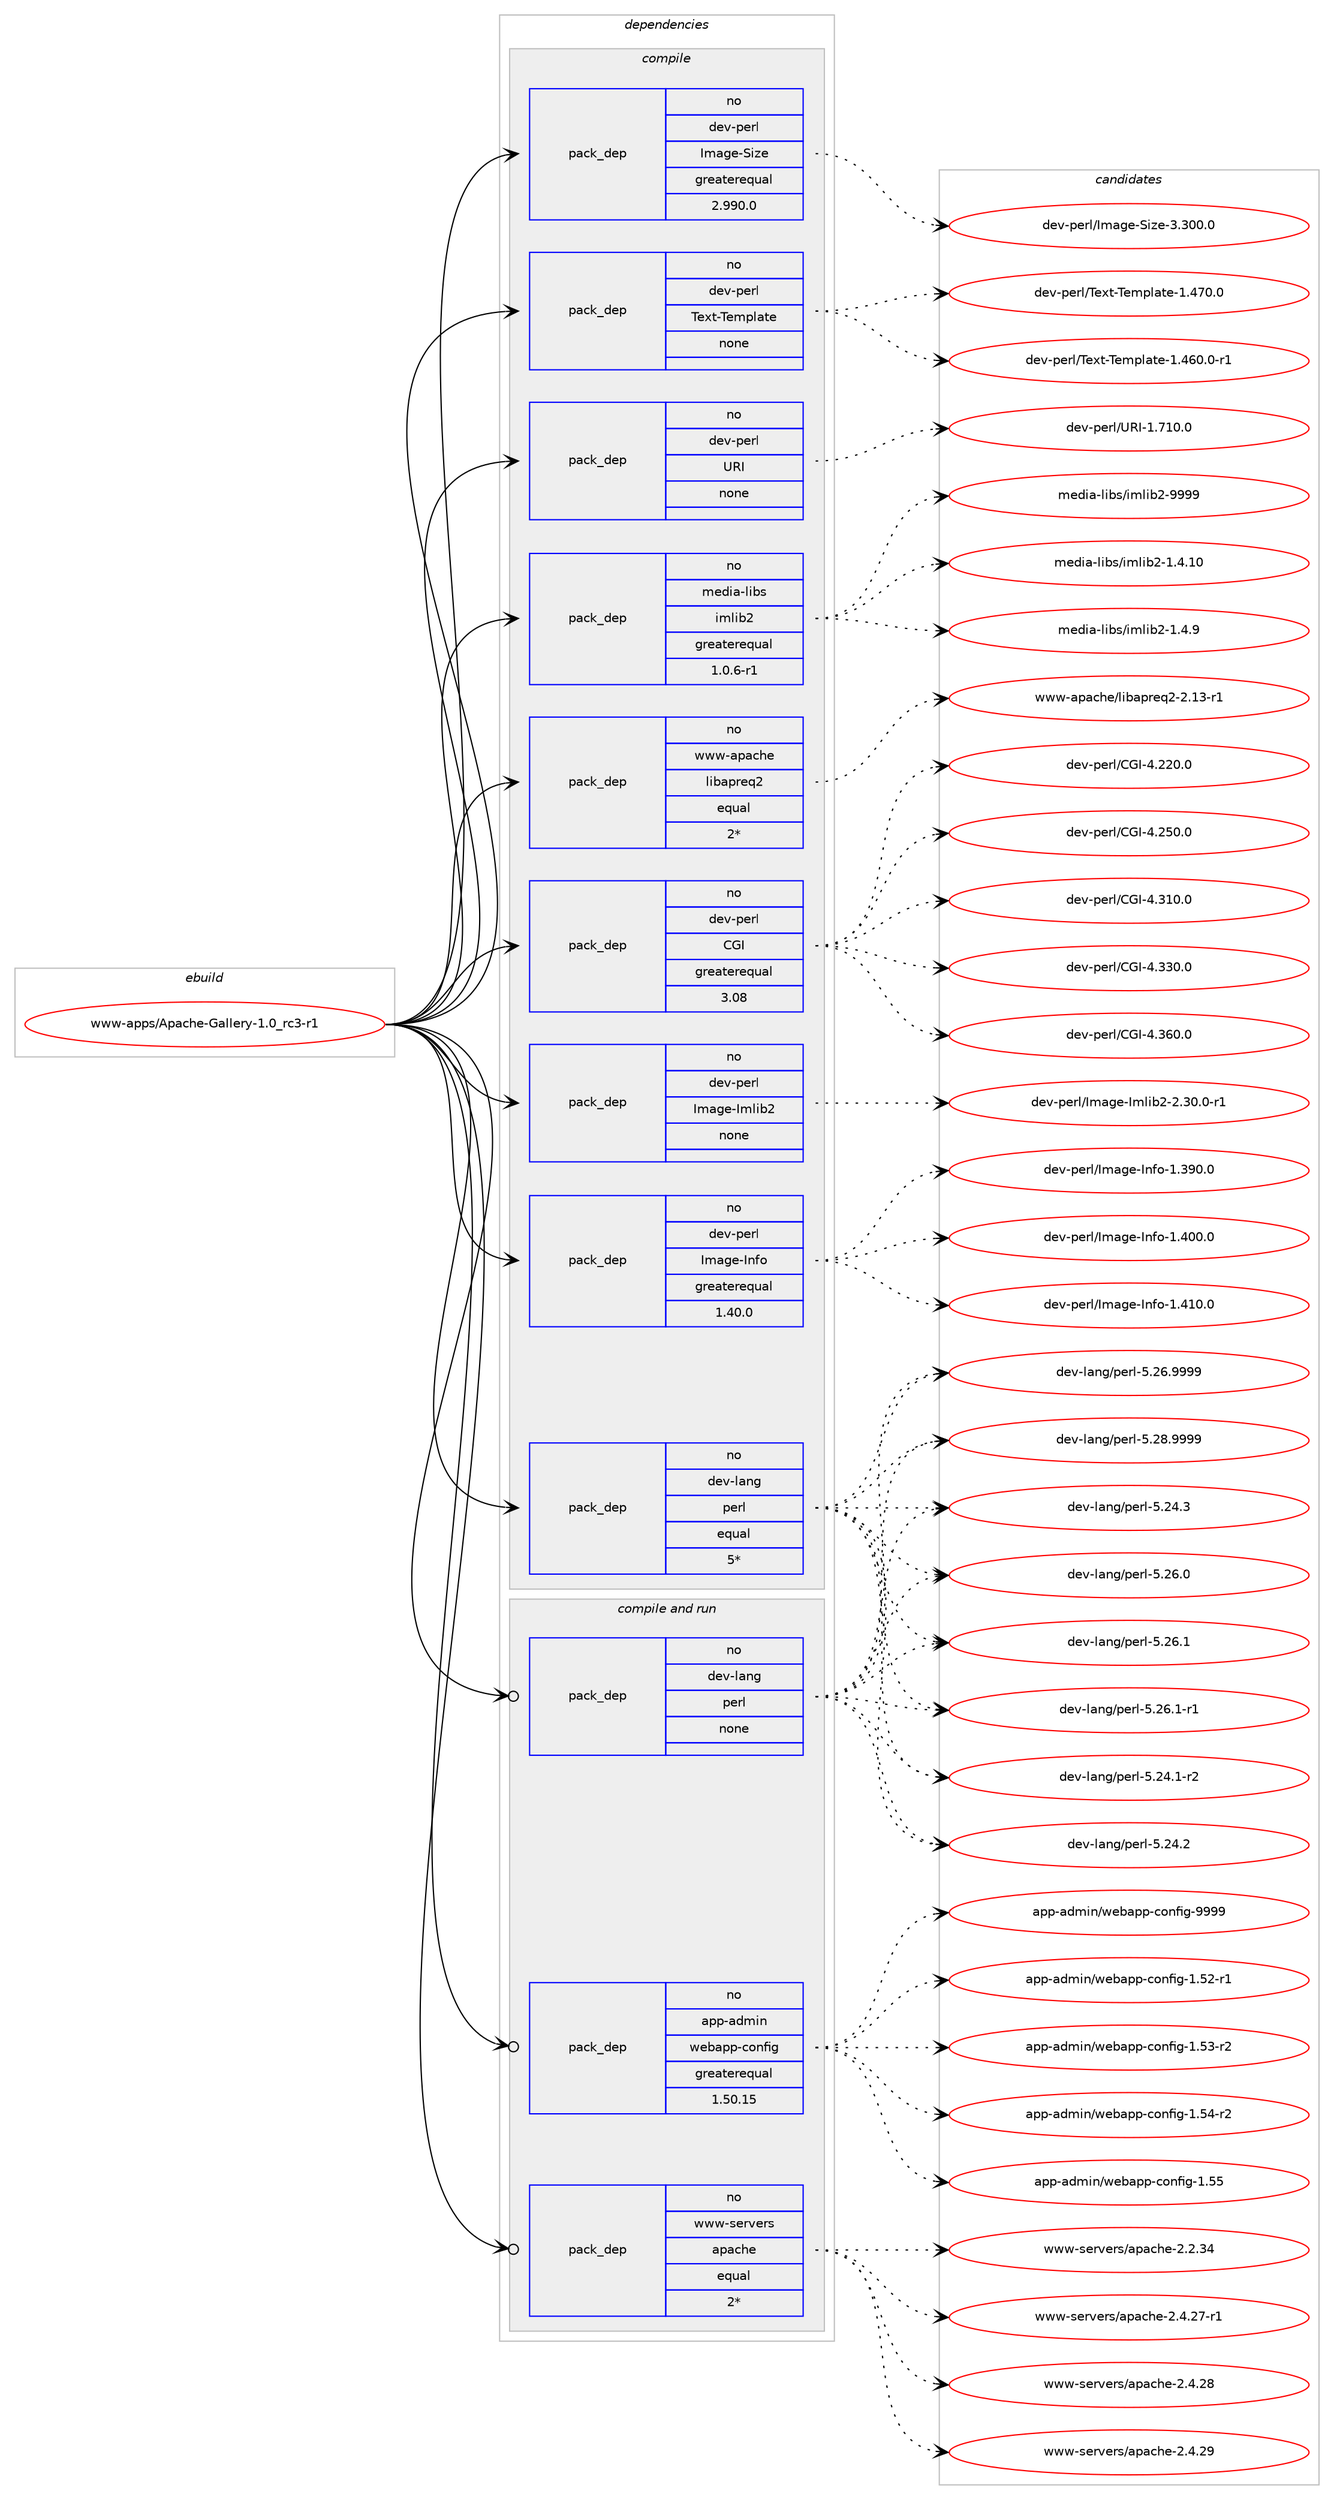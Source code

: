 digraph prolog {

# *************
# Graph options
# *************

newrank=true;
concentrate=true;
compound=true;
graph [rankdir=LR,fontname=Helvetica,fontsize=10,ranksep=1.5];#, ranksep=2.5, nodesep=0.2];
edge  [arrowhead=vee];
node  [fontname=Helvetica,fontsize=10];

# **********
# The ebuild
# **********

subgraph cluster_leftcol {
color=gray;
rank=same;
label=<<i>ebuild</i>>;
id [label="www-apps/Apache-Gallery-1.0_rc3-r1", color=red, width=4, href="../www-apps/Apache-Gallery-1.0_rc3-r1.svg"];
}

# ****************
# The dependencies
# ****************

subgraph cluster_midcol {
color=gray;
label=<<i>dependencies</i>>;
subgraph cluster_compile {
fillcolor="#eeeeee";
style=filled;
label=<<i>compile</i>>;
subgraph pack371458 {
dependency499763 [label=<<TABLE BORDER="0" CELLBORDER="1" CELLSPACING="0" CELLPADDING="4" WIDTH="220"><TR><TD ROWSPAN="6" CELLPADDING="30">pack_dep</TD></TR><TR><TD WIDTH="110">no</TD></TR><TR><TD>dev-lang</TD></TR><TR><TD>perl</TD></TR><TR><TD>equal</TD></TR><TR><TD>5*</TD></TR></TABLE>>, shape=none, color=blue];
}
id:e -> dependency499763:w [weight=20,style="solid",arrowhead="vee"];
subgraph pack371459 {
dependency499764 [label=<<TABLE BORDER="0" CELLBORDER="1" CELLSPACING="0" CELLPADDING="4" WIDTH="220"><TR><TD ROWSPAN="6" CELLPADDING="30">pack_dep</TD></TR><TR><TD WIDTH="110">no</TD></TR><TR><TD>dev-perl</TD></TR><TR><TD>CGI</TD></TR><TR><TD>greaterequal</TD></TR><TR><TD>3.08</TD></TR></TABLE>>, shape=none, color=blue];
}
id:e -> dependency499764:w [weight=20,style="solid",arrowhead="vee"];
subgraph pack371460 {
dependency499765 [label=<<TABLE BORDER="0" CELLBORDER="1" CELLSPACING="0" CELLPADDING="4" WIDTH="220"><TR><TD ROWSPAN="6" CELLPADDING="30">pack_dep</TD></TR><TR><TD WIDTH="110">no</TD></TR><TR><TD>dev-perl</TD></TR><TR><TD>Image-Imlib2</TD></TR><TR><TD>none</TD></TR><TR><TD></TD></TR></TABLE>>, shape=none, color=blue];
}
id:e -> dependency499765:w [weight=20,style="solid",arrowhead="vee"];
subgraph pack371461 {
dependency499766 [label=<<TABLE BORDER="0" CELLBORDER="1" CELLSPACING="0" CELLPADDING="4" WIDTH="220"><TR><TD ROWSPAN="6" CELLPADDING="30">pack_dep</TD></TR><TR><TD WIDTH="110">no</TD></TR><TR><TD>dev-perl</TD></TR><TR><TD>Image-Info</TD></TR><TR><TD>greaterequal</TD></TR><TR><TD>1.40.0</TD></TR></TABLE>>, shape=none, color=blue];
}
id:e -> dependency499766:w [weight=20,style="solid",arrowhead="vee"];
subgraph pack371462 {
dependency499767 [label=<<TABLE BORDER="0" CELLBORDER="1" CELLSPACING="0" CELLPADDING="4" WIDTH="220"><TR><TD ROWSPAN="6" CELLPADDING="30">pack_dep</TD></TR><TR><TD WIDTH="110">no</TD></TR><TR><TD>dev-perl</TD></TR><TR><TD>Image-Size</TD></TR><TR><TD>greaterequal</TD></TR><TR><TD>2.990.0</TD></TR></TABLE>>, shape=none, color=blue];
}
id:e -> dependency499767:w [weight=20,style="solid",arrowhead="vee"];
subgraph pack371463 {
dependency499768 [label=<<TABLE BORDER="0" CELLBORDER="1" CELLSPACING="0" CELLPADDING="4" WIDTH="220"><TR><TD ROWSPAN="6" CELLPADDING="30">pack_dep</TD></TR><TR><TD WIDTH="110">no</TD></TR><TR><TD>dev-perl</TD></TR><TR><TD>Text-Template</TD></TR><TR><TD>none</TD></TR><TR><TD></TD></TR></TABLE>>, shape=none, color=blue];
}
id:e -> dependency499768:w [weight=20,style="solid",arrowhead="vee"];
subgraph pack371464 {
dependency499769 [label=<<TABLE BORDER="0" CELLBORDER="1" CELLSPACING="0" CELLPADDING="4" WIDTH="220"><TR><TD ROWSPAN="6" CELLPADDING="30">pack_dep</TD></TR><TR><TD WIDTH="110">no</TD></TR><TR><TD>dev-perl</TD></TR><TR><TD>URI</TD></TR><TR><TD>none</TD></TR><TR><TD></TD></TR></TABLE>>, shape=none, color=blue];
}
id:e -> dependency499769:w [weight=20,style="solid",arrowhead="vee"];
subgraph pack371465 {
dependency499770 [label=<<TABLE BORDER="0" CELLBORDER="1" CELLSPACING="0" CELLPADDING="4" WIDTH="220"><TR><TD ROWSPAN="6" CELLPADDING="30">pack_dep</TD></TR><TR><TD WIDTH="110">no</TD></TR><TR><TD>media-libs</TD></TR><TR><TD>imlib2</TD></TR><TR><TD>greaterequal</TD></TR><TR><TD>1.0.6-r1</TD></TR></TABLE>>, shape=none, color=blue];
}
id:e -> dependency499770:w [weight=20,style="solid",arrowhead="vee"];
subgraph pack371466 {
dependency499771 [label=<<TABLE BORDER="0" CELLBORDER="1" CELLSPACING="0" CELLPADDING="4" WIDTH="220"><TR><TD ROWSPAN="6" CELLPADDING="30">pack_dep</TD></TR><TR><TD WIDTH="110">no</TD></TR><TR><TD>www-apache</TD></TR><TR><TD>libapreq2</TD></TR><TR><TD>equal</TD></TR><TR><TD>2*</TD></TR></TABLE>>, shape=none, color=blue];
}
id:e -> dependency499771:w [weight=20,style="solid",arrowhead="vee"];
}
subgraph cluster_compileandrun {
fillcolor="#eeeeee";
style=filled;
label=<<i>compile and run</i>>;
subgraph pack371467 {
dependency499772 [label=<<TABLE BORDER="0" CELLBORDER="1" CELLSPACING="0" CELLPADDING="4" WIDTH="220"><TR><TD ROWSPAN="6" CELLPADDING="30">pack_dep</TD></TR><TR><TD WIDTH="110">no</TD></TR><TR><TD>app-admin</TD></TR><TR><TD>webapp-config</TD></TR><TR><TD>greaterequal</TD></TR><TR><TD>1.50.15</TD></TR></TABLE>>, shape=none, color=blue];
}
id:e -> dependency499772:w [weight=20,style="solid",arrowhead="odotvee"];
subgraph pack371468 {
dependency499773 [label=<<TABLE BORDER="0" CELLBORDER="1" CELLSPACING="0" CELLPADDING="4" WIDTH="220"><TR><TD ROWSPAN="6" CELLPADDING="30">pack_dep</TD></TR><TR><TD WIDTH="110">no</TD></TR><TR><TD>dev-lang</TD></TR><TR><TD>perl</TD></TR><TR><TD>none</TD></TR><TR><TD></TD></TR></TABLE>>, shape=none, color=blue];
}
id:e -> dependency499773:w [weight=20,style="solid",arrowhead="odotvee"];
subgraph pack371469 {
dependency499774 [label=<<TABLE BORDER="0" CELLBORDER="1" CELLSPACING="0" CELLPADDING="4" WIDTH="220"><TR><TD ROWSPAN="6" CELLPADDING="30">pack_dep</TD></TR><TR><TD WIDTH="110">no</TD></TR><TR><TD>www-servers</TD></TR><TR><TD>apache</TD></TR><TR><TD>equal</TD></TR><TR><TD>2*</TD></TR></TABLE>>, shape=none, color=blue];
}
id:e -> dependency499774:w [weight=20,style="solid",arrowhead="odotvee"];
}
subgraph cluster_run {
fillcolor="#eeeeee";
style=filled;
label=<<i>run</i>>;
}
}

# **************
# The candidates
# **************

subgraph cluster_choices {
rank=same;
color=gray;
label=<<i>candidates</i>>;

subgraph choice371458 {
color=black;
nodesep=1;
choice100101118451089711010347112101114108455346505246494511450 [label="dev-lang/perl-5.24.1-r2", color=red, width=4,href="../dev-lang/perl-5.24.1-r2.svg"];
choice10010111845108971101034711210111410845534650524650 [label="dev-lang/perl-5.24.2", color=red, width=4,href="../dev-lang/perl-5.24.2.svg"];
choice10010111845108971101034711210111410845534650524651 [label="dev-lang/perl-5.24.3", color=red, width=4,href="../dev-lang/perl-5.24.3.svg"];
choice10010111845108971101034711210111410845534650544648 [label="dev-lang/perl-5.26.0", color=red, width=4,href="../dev-lang/perl-5.26.0.svg"];
choice10010111845108971101034711210111410845534650544649 [label="dev-lang/perl-5.26.1", color=red, width=4,href="../dev-lang/perl-5.26.1.svg"];
choice100101118451089711010347112101114108455346505446494511449 [label="dev-lang/perl-5.26.1-r1", color=red, width=4,href="../dev-lang/perl-5.26.1-r1.svg"];
choice10010111845108971101034711210111410845534650544657575757 [label="dev-lang/perl-5.26.9999", color=red, width=4,href="../dev-lang/perl-5.26.9999.svg"];
choice10010111845108971101034711210111410845534650564657575757 [label="dev-lang/perl-5.28.9999", color=red, width=4,href="../dev-lang/perl-5.28.9999.svg"];
dependency499763:e -> choice100101118451089711010347112101114108455346505246494511450:w [style=dotted,weight="100"];
dependency499763:e -> choice10010111845108971101034711210111410845534650524650:w [style=dotted,weight="100"];
dependency499763:e -> choice10010111845108971101034711210111410845534650524651:w [style=dotted,weight="100"];
dependency499763:e -> choice10010111845108971101034711210111410845534650544648:w [style=dotted,weight="100"];
dependency499763:e -> choice10010111845108971101034711210111410845534650544649:w [style=dotted,weight="100"];
dependency499763:e -> choice100101118451089711010347112101114108455346505446494511449:w [style=dotted,weight="100"];
dependency499763:e -> choice10010111845108971101034711210111410845534650544657575757:w [style=dotted,weight="100"];
dependency499763:e -> choice10010111845108971101034711210111410845534650564657575757:w [style=dotted,weight="100"];
}
subgraph choice371459 {
color=black;
nodesep=1;
choice10010111845112101114108476771734552465050484648 [label="dev-perl/CGI-4.220.0", color=red, width=4,href="../dev-perl/CGI-4.220.0.svg"];
choice10010111845112101114108476771734552465053484648 [label="dev-perl/CGI-4.250.0", color=red, width=4,href="../dev-perl/CGI-4.250.0.svg"];
choice10010111845112101114108476771734552465149484648 [label="dev-perl/CGI-4.310.0", color=red, width=4,href="../dev-perl/CGI-4.310.0.svg"];
choice10010111845112101114108476771734552465151484648 [label="dev-perl/CGI-4.330.0", color=red, width=4,href="../dev-perl/CGI-4.330.0.svg"];
choice10010111845112101114108476771734552465154484648 [label="dev-perl/CGI-4.360.0", color=red, width=4,href="../dev-perl/CGI-4.360.0.svg"];
dependency499764:e -> choice10010111845112101114108476771734552465050484648:w [style=dotted,weight="100"];
dependency499764:e -> choice10010111845112101114108476771734552465053484648:w [style=dotted,weight="100"];
dependency499764:e -> choice10010111845112101114108476771734552465149484648:w [style=dotted,weight="100"];
dependency499764:e -> choice10010111845112101114108476771734552465151484648:w [style=dotted,weight="100"];
dependency499764:e -> choice10010111845112101114108476771734552465154484648:w [style=dotted,weight="100"];
}
subgraph choice371460 {
color=black;
nodesep=1;
choice1001011184511210111410847731099710310145731091081059850455046514846484511449 [label="dev-perl/Image-Imlib2-2.30.0-r1", color=red, width=4,href="../dev-perl/Image-Imlib2-2.30.0-r1.svg"];
dependency499765:e -> choice1001011184511210111410847731099710310145731091081059850455046514846484511449:w [style=dotted,weight="100"];
}
subgraph choice371461 {
color=black;
nodesep=1;
choice1001011184511210111410847731099710310145731101021114549465157484648 [label="dev-perl/Image-Info-1.390.0", color=red, width=4,href="../dev-perl/Image-Info-1.390.0.svg"];
choice1001011184511210111410847731099710310145731101021114549465248484648 [label="dev-perl/Image-Info-1.400.0", color=red, width=4,href="../dev-perl/Image-Info-1.400.0.svg"];
choice1001011184511210111410847731099710310145731101021114549465249484648 [label="dev-perl/Image-Info-1.410.0", color=red, width=4,href="../dev-perl/Image-Info-1.410.0.svg"];
dependency499766:e -> choice1001011184511210111410847731099710310145731101021114549465157484648:w [style=dotted,weight="100"];
dependency499766:e -> choice1001011184511210111410847731099710310145731101021114549465248484648:w [style=dotted,weight="100"];
dependency499766:e -> choice1001011184511210111410847731099710310145731101021114549465249484648:w [style=dotted,weight="100"];
}
subgraph choice371462 {
color=black;
nodesep=1;
choice1001011184511210111410847731099710310145831051221014551465148484648 [label="dev-perl/Image-Size-3.300.0", color=red, width=4,href="../dev-perl/Image-Size-3.300.0.svg"];
dependency499767:e -> choice1001011184511210111410847731099710310145831051221014551465148484648:w [style=dotted,weight="100"];
}
subgraph choice371463 {
color=black;
nodesep=1;
choice10010111845112101114108478410112011645841011091121089711610145494652544846484511449 [label="dev-perl/Text-Template-1.460.0-r1", color=red, width=4,href="../dev-perl/Text-Template-1.460.0-r1.svg"];
choice1001011184511210111410847841011201164584101109112108971161014549465255484648 [label="dev-perl/Text-Template-1.470.0", color=red, width=4,href="../dev-perl/Text-Template-1.470.0.svg"];
dependency499768:e -> choice10010111845112101114108478410112011645841011091121089711610145494652544846484511449:w [style=dotted,weight="100"];
dependency499768:e -> choice1001011184511210111410847841011201164584101109112108971161014549465255484648:w [style=dotted,weight="100"];
}
subgraph choice371464 {
color=black;
nodesep=1;
choice10010111845112101114108478582734549465549484648 [label="dev-perl/URI-1.710.0", color=red, width=4,href="../dev-perl/URI-1.710.0.svg"];
dependency499769:e -> choice10010111845112101114108478582734549465549484648:w [style=dotted,weight="100"];
}
subgraph choice371465 {
color=black;
nodesep=1;
choice10910110010597451081059811547105109108105985045494652464948 [label="media-libs/imlib2-1.4.10", color=red, width=4,href="../media-libs/imlib2-1.4.10.svg"];
choice109101100105974510810598115471051091081059850454946524657 [label="media-libs/imlib2-1.4.9", color=red, width=4,href="../media-libs/imlib2-1.4.9.svg"];
choice1091011001059745108105981154710510910810598504557575757 [label="media-libs/imlib2-9999", color=red, width=4,href="../media-libs/imlib2-9999.svg"];
dependency499770:e -> choice10910110010597451081059811547105109108105985045494652464948:w [style=dotted,weight="100"];
dependency499770:e -> choice109101100105974510810598115471051091081059850454946524657:w [style=dotted,weight="100"];
dependency499770:e -> choice1091011001059745108105981154710510910810598504557575757:w [style=dotted,weight="100"];
}
subgraph choice371466 {
color=black;
nodesep=1;
choice119119119459711297991041014710810598971121141011135045504649514511449 [label="www-apache/libapreq2-2.13-r1", color=red, width=4,href="../www-apache/libapreq2-2.13-r1.svg"];
dependency499771:e -> choice119119119459711297991041014710810598971121141011135045504649514511449:w [style=dotted,weight="100"];
}
subgraph choice371467 {
color=black;
nodesep=1;
choice971121124597100109105110471191019897112112459911111010210510345494653504511449 [label="app-admin/webapp-config-1.52-r1", color=red, width=4,href="../app-admin/webapp-config-1.52-r1.svg"];
choice971121124597100109105110471191019897112112459911111010210510345494653514511450 [label="app-admin/webapp-config-1.53-r2", color=red, width=4,href="../app-admin/webapp-config-1.53-r2.svg"];
choice971121124597100109105110471191019897112112459911111010210510345494653524511450 [label="app-admin/webapp-config-1.54-r2", color=red, width=4,href="../app-admin/webapp-config-1.54-r2.svg"];
choice97112112459710010910511047119101989711211245991111101021051034549465353 [label="app-admin/webapp-config-1.55", color=red, width=4,href="../app-admin/webapp-config-1.55.svg"];
choice97112112459710010910511047119101989711211245991111101021051034557575757 [label="app-admin/webapp-config-9999", color=red, width=4,href="../app-admin/webapp-config-9999.svg"];
dependency499772:e -> choice971121124597100109105110471191019897112112459911111010210510345494653504511449:w [style=dotted,weight="100"];
dependency499772:e -> choice971121124597100109105110471191019897112112459911111010210510345494653514511450:w [style=dotted,weight="100"];
dependency499772:e -> choice971121124597100109105110471191019897112112459911111010210510345494653524511450:w [style=dotted,weight="100"];
dependency499772:e -> choice97112112459710010910511047119101989711211245991111101021051034549465353:w [style=dotted,weight="100"];
dependency499772:e -> choice97112112459710010910511047119101989711211245991111101021051034557575757:w [style=dotted,weight="100"];
}
subgraph choice371468 {
color=black;
nodesep=1;
choice100101118451089711010347112101114108455346505246494511450 [label="dev-lang/perl-5.24.1-r2", color=red, width=4,href="../dev-lang/perl-5.24.1-r2.svg"];
choice10010111845108971101034711210111410845534650524650 [label="dev-lang/perl-5.24.2", color=red, width=4,href="../dev-lang/perl-5.24.2.svg"];
choice10010111845108971101034711210111410845534650524651 [label="dev-lang/perl-5.24.3", color=red, width=4,href="../dev-lang/perl-5.24.3.svg"];
choice10010111845108971101034711210111410845534650544648 [label="dev-lang/perl-5.26.0", color=red, width=4,href="../dev-lang/perl-5.26.0.svg"];
choice10010111845108971101034711210111410845534650544649 [label="dev-lang/perl-5.26.1", color=red, width=4,href="../dev-lang/perl-5.26.1.svg"];
choice100101118451089711010347112101114108455346505446494511449 [label="dev-lang/perl-5.26.1-r1", color=red, width=4,href="../dev-lang/perl-5.26.1-r1.svg"];
choice10010111845108971101034711210111410845534650544657575757 [label="dev-lang/perl-5.26.9999", color=red, width=4,href="../dev-lang/perl-5.26.9999.svg"];
choice10010111845108971101034711210111410845534650564657575757 [label="dev-lang/perl-5.28.9999", color=red, width=4,href="../dev-lang/perl-5.28.9999.svg"];
dependency499773:e -> choice100101118451089711010347112101114108455346505246494511450:w [style=dotted,weight="100"];
dependency499773:e -> choice10010111845108971101034711210111410845534650524650:w [style=dotted,weight="100"];
dependency499773:e -> choice10010111845108971101034711210111410845534650524651:w [style=dotted,weight="100"];
dependency499773:e -> choice10010111845108971101034711210111410845534650544648:w [style=dotted,weight="100"];
dependency499773:e -> choice10010111845108971101034711210111410845534650544649:w [style=dotted,weight="100"];
dependency499773:e -> choice100101118451089711010347112101114108455346505446494511449:w [style=dotted,weight="100"];
dependency499773:e -> choice10010111845108971101034711210111410845534650544657575757:w [style=dotted,weight="100"];
dependency499773:e -> choice10010111845108971101034711210111410845534650564657575757:w [style=dotted,weight="100"];
}
subgraph choice371469 {
color=black;
nodesep=1;
choice119119119451151011141181011141154797112979910410145504650465152 [label="www-servers/apache-2.2.34", color=red, width=4,href="../www-servers/apache-2.2.34.svg"];
choice1191191194511510111411810111411547971129799104101455046524650554511449 [label="www-servers/apache-2.4.27-r1", color=red, width=4,href="../www-servers/apache-2.4.27-r1.svg"];
choice119119119451151011141181011141154797112979910410145504652465056 [label="www-servers/apache-2.4.28", color=red, width=4,href="../www-servers/apache-2.4.28.svg"];
choice119119119451151011141181011141154797112979910410145504652465057 [label="www-servers/apache-2.4.29", color=red, width=4,href="../www-servers/apache-2.4.29.svg"];
dependency499774:e -> choice119119119451151011141181011141154797112979910410145504650465152:w [style=dotted,weight="100"];
dependency499774:e -> choice1191191194511510111411810111411547971129799104101455046524650554511449:w [style=dotted,weight="100"];
dependency499774:e -> choice119119119451151011141181011141154797112979910410145504652465056:w [style=dotted,weight="100"];
dependency499774:e -> choice119119119451151011141181011141154797112979910410145504652465057:w [style=dotted,weight="100"];
}
}

}
